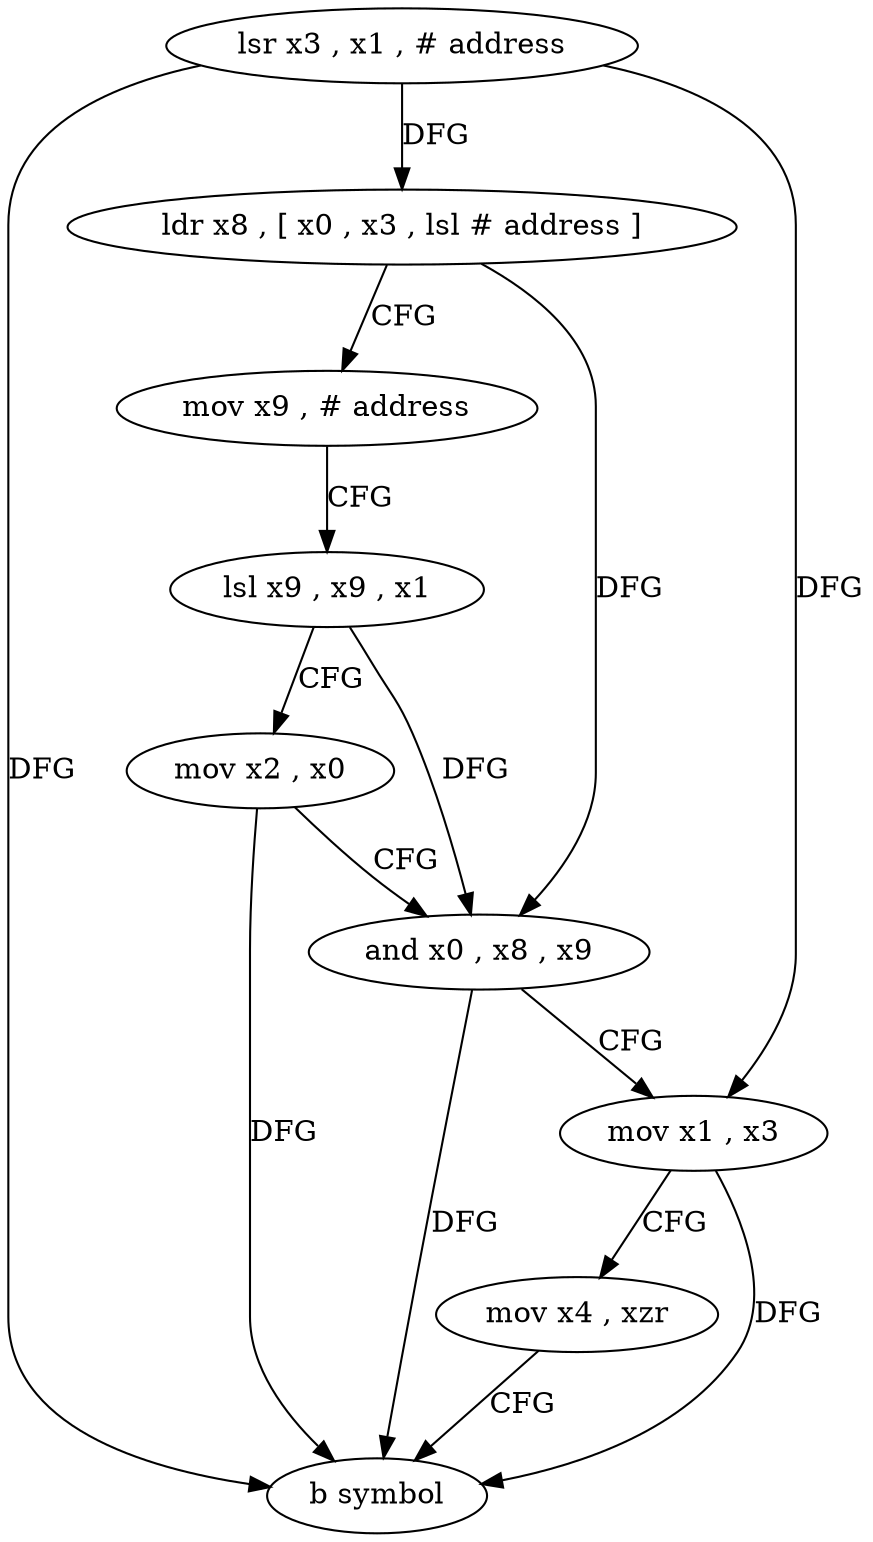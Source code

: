 digraph "func" {
"4219132" [label = "lsr x3 , x1 , # address" ]
"4219136" [label = "ldr x8 , [ x0 , x3 , lsl # address ]" ]
"4219140" [label = "mov x9 , # address" ]
"4219144" [label = "lsl x9 , x9 , x1" ]
"4219148" [label = "mov x2 , x0" ]
"4219152" [label = "and x0 , x8 , x9" ]
"4219156" [label = "mov x1 , x3" ]
"4219160" [label = "mov x4 , xzr" ]
"4219164" [label = "b symbol" ]
"4219132" -> "4219136" [ label = "DFG" ]
"4219132" -> "4219156" [ label = "DFG" ]
"4219132" -> "4219164" [ label = "DFG" ]
"4219136" -> "4219140" [ label = "CFG" ]
"4219136" -> "4219152" [ label = "DFG" ]
"4219140" -> "4219144" [ label = "CFG" ]
"4219144" -> "4219148" [ label = "CFG" ]
"4219144" -> "4219152" [ label = "DFG" ]
"4219148" -> "4219152" [ label = "CFG" ]
"4219148" -> "4219164" [ label = "DFG" ]
"4219152" -> "4219156" [ label = "CFG" ]
"4219152" -> "4219164" [ label = "DFG" ]
"4219156" -> "4219160" [ label = "CFG" ]
"4219156" -> "4219164" [ label = "DFG" ]
"4219160" -> "4219164" [ label = "CFG" ]
}
